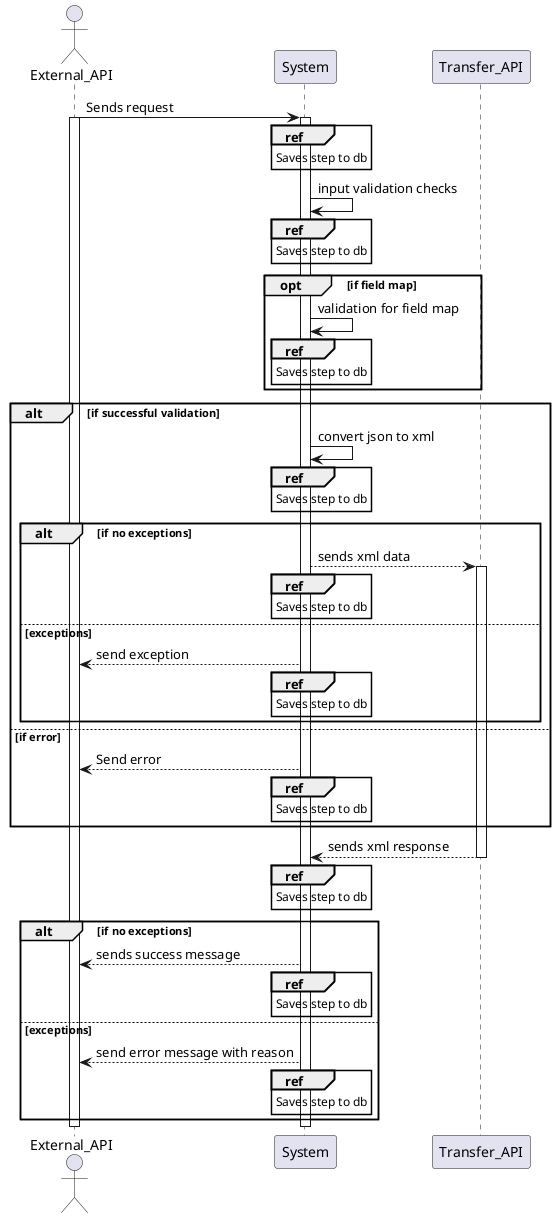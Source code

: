 @startuml
actor External_API
participant System
participant Transfer_API

External_API -> System : Sends request
activate External_API
activate System  
ref over System
            Saves step to db
end ref  
System -> System : input validation checks
ref over System
            Saves step to db
end ref  
opt if field map
    System -> System : validation for field map
    ref over System
            Saves step to db
end ref  
    end
alt if successful validation
    System -> System : convert json to xml
   ref over System
            Saves step to db
end ref  
    alt if no exceptions
        System --> Transfer_API : sends xml data
        ref over System
            Saves step to db
        end ref  
        activate Transfer_API
    else exceptions
        System --> External_API : send exception
    ref over System
        Saves step to db
    end ref
end
else if error
    System --> External_API : Send error
    ref over System 
        Saves step to db
    end ref
end
Transfer_API --> System : sends xml response
deactivate Transfer_API
ref over System
 Saves step to db
end ref
alt if no exceptions
    System --> External_API : sends success message
    ref over System
        Saves step to db
    end ref
else exceptions
    System --> External_API : send error message with reason
    ref over System
        Saves step to db
    end ref
end
deactivate External_API
deactivate System
@enduml